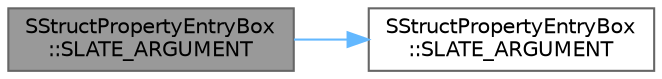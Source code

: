 digraph "SStructPropertyEntryBox::SLATE_ARGUMENT"
{
 // INTERACTIVE_SVG=YES
 // LATEX_PDF_SIZE
  bgcolor="transparent";
  edge [fontname=Helvetica,fontsize=10,labelfontname=Helvetica,labelfontsize=10];
  node [fontname=Helvetica,fontsize=10,shape=box,height=0.2,width=0.4];
  rankdir="LR";
  Node1 [id="Node000001",label="SStructPropertyEntryBox\l::SLATE_ARGUMENT",height=0.2,width=0.4,color="gray40", fillcolor="grey60", style="filled", fontcolor="black",tooltip="Show the struct picker as a tree view rather than a list."];
  Node1 -> Node2 [id="edge1_Node000001_Node000002",color="steelblue1",style="solid",tooltip=" "];
  Node2 [id="Node000002",label="SStructPropertyEntryBox\l::SLATE_ARGUMENT",height=0.2,width=0.4,color="grey40", fillcolor="white", style="filled",URL="$d2/d18/classSStructPropertyEntryBox.html#a266ab8ff147bdc1265b513b06c642752",tooltip="The meta class that the selected struct must be a child-of (optional)"];
}
